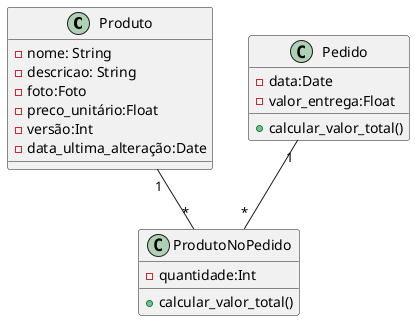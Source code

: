 @startuml
class Produto{
    - nome: String
    - descricao: String
    - foto:Foto
    - preco_unitário:Float
    - versão:Int
    - data_ultima_alteração:Date

}



class Pedido{
  - data:Date
  - valor_entrega:Float
  + calcular_valor_total()

}


class ProdutoNoPedido {
  - quantidade:Int

  + calcular_valor_total()
  
}


Produto "1" -- "*" ProdutoNoPedido
Pedido "1" -- "*" ProdutoNoPedido

@enduml